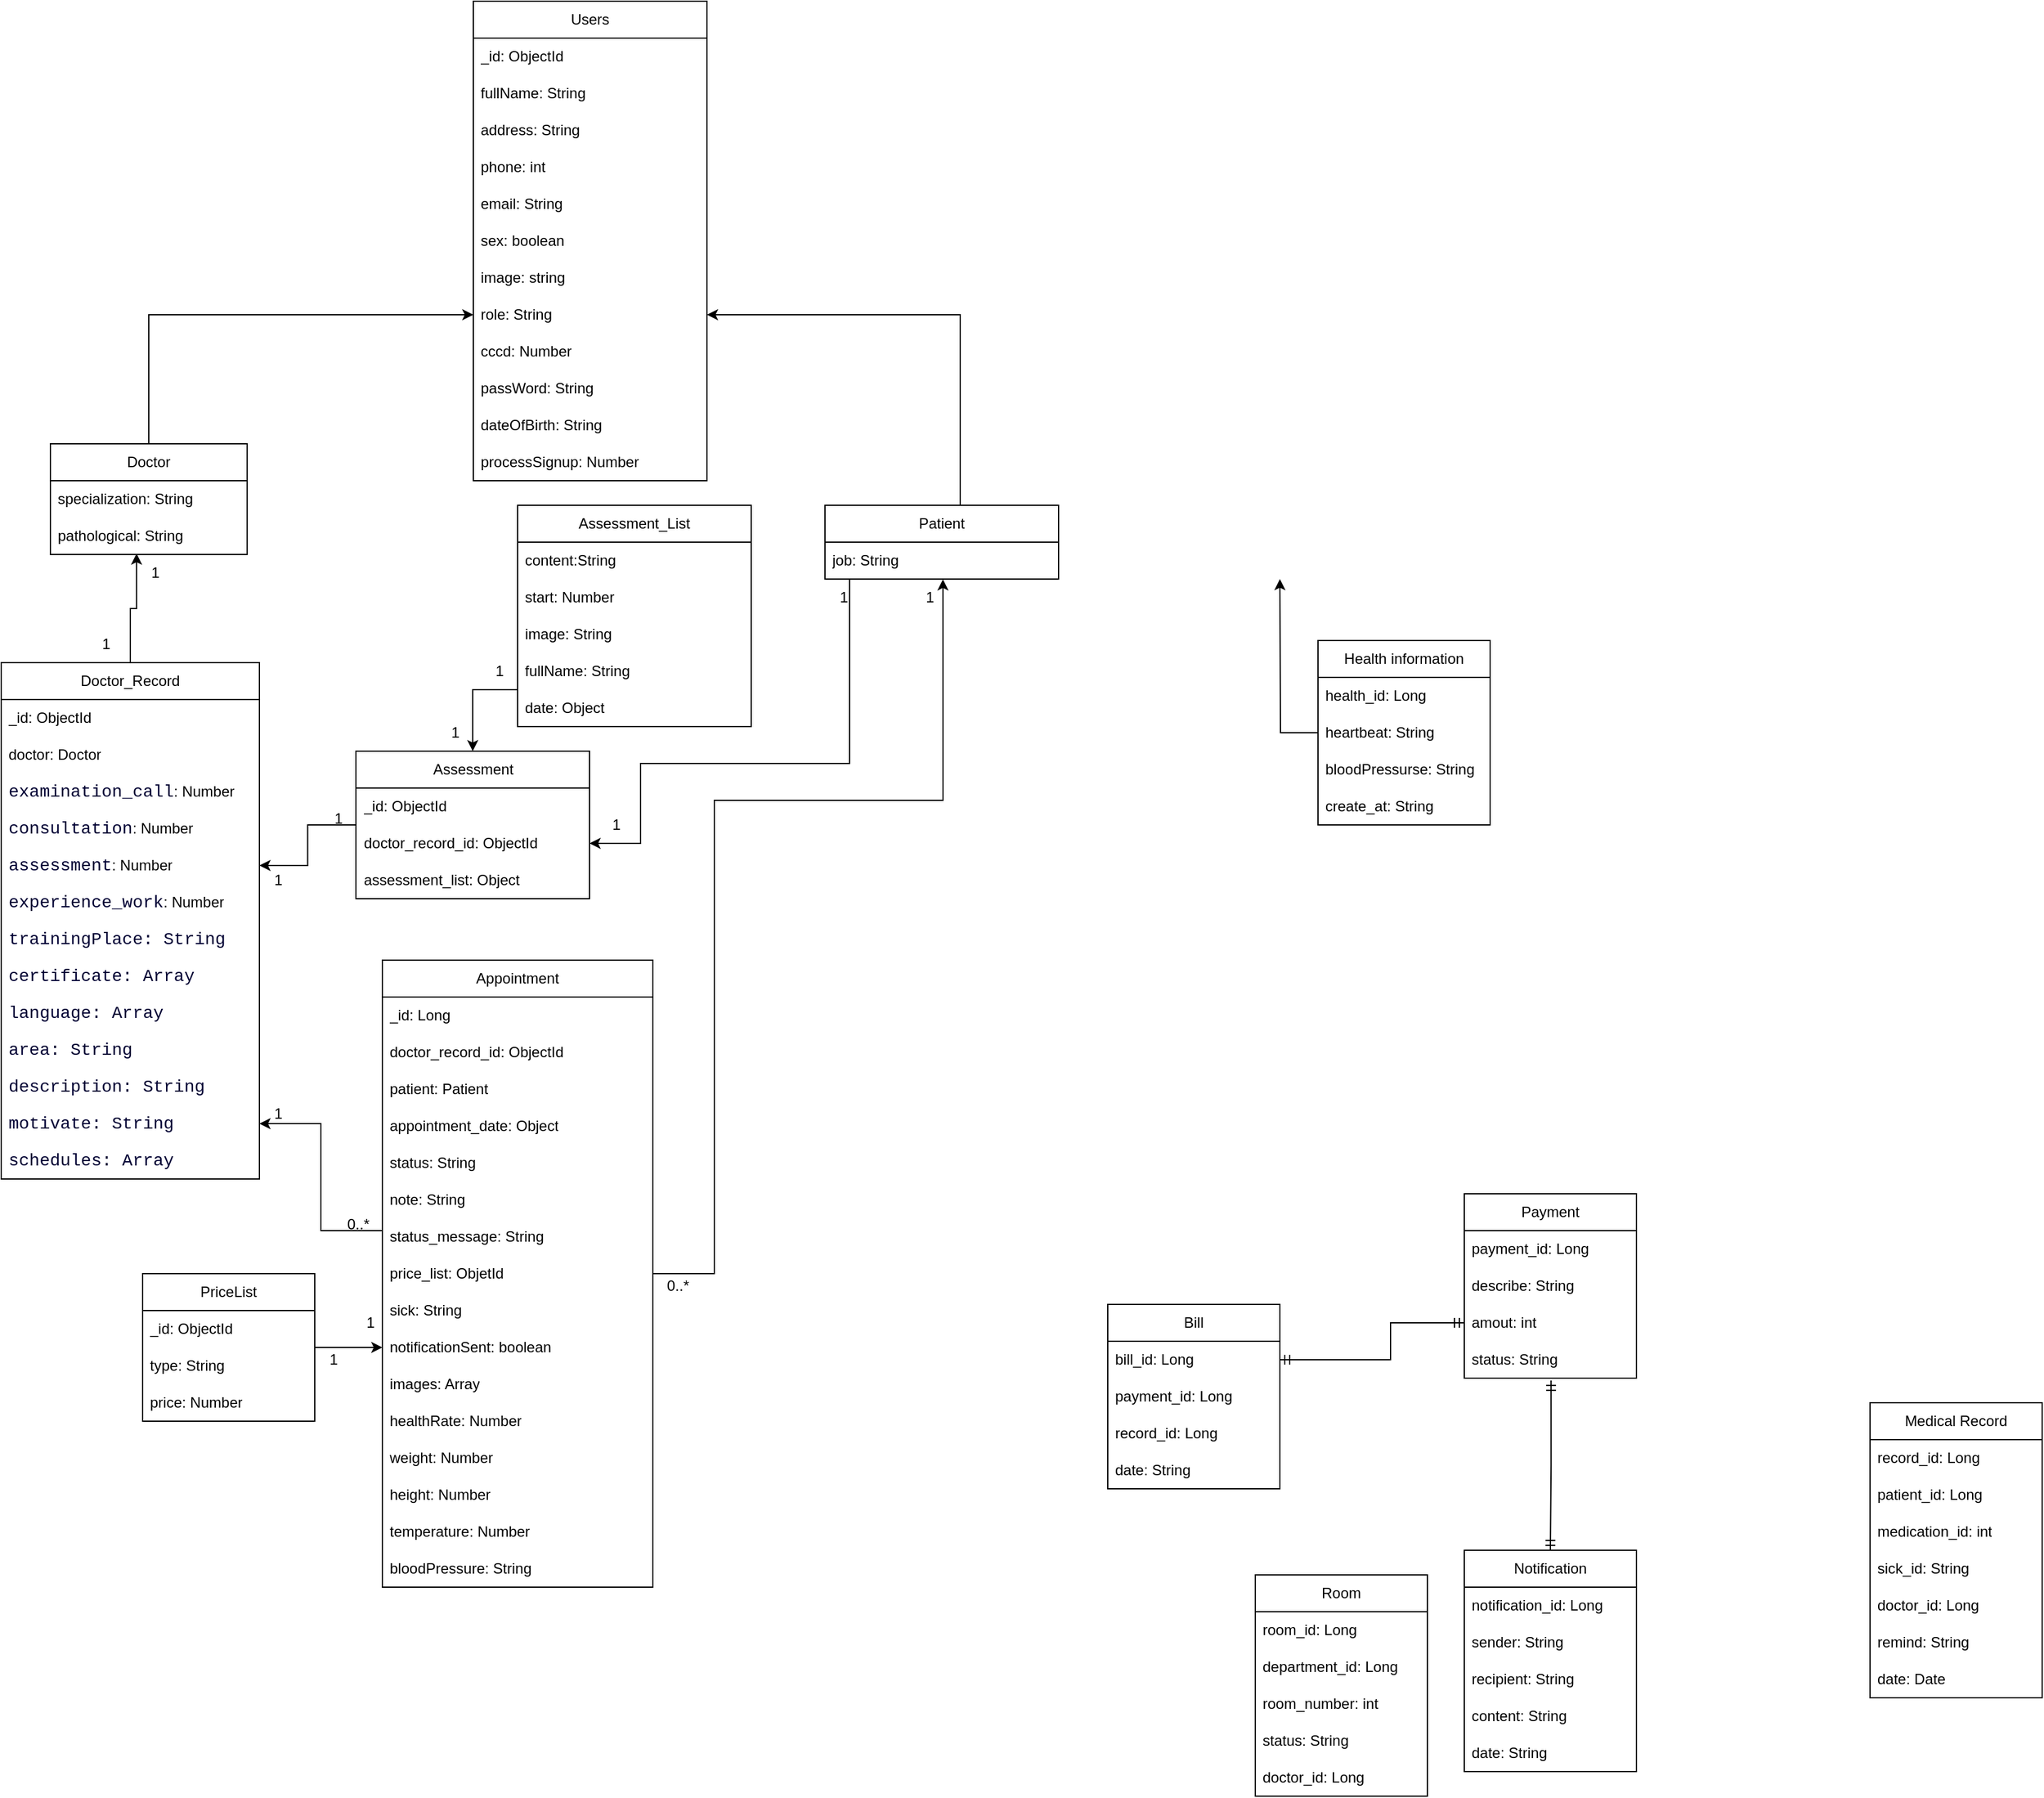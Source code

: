 <mxfile version="24.7.17">
  <diagram name="Hospital ER Diagram" id="0">
    <mxGraphModel dx="1434" dy="1873" grid="1" gridSize="10" guides="1" tooltips="1" connect="1" arrows="1" fold="1" page="1" pageScale="1" pageWidth="827" pageHeight="1169" math="0" shadow="0">
      <root>
        <mxCell id="0" />
        <mxCell id="1" parent="0" />
        <mxCell id="UZzyd5HIegSU0YCeQs_y-48" value="Room" style="swimlane;fontStyle=0;childLayout=stackLayout;horizontal=1;startSize=30;horizontalStack=0;resizeParent=1;resizeParentMax=0;resizeLast=0;collapsible=1;marginBottom=0;whiteSpace=wrap;html=1;" parent="1" vertex="1">
          <mxGeometry x="1050" y="390" width="140" height="180" as="geometry" />
        </mxCell>
        <mxCell id="UZzyd5HIegSU0YCeQs_y-49" value="&lt;span style=&quot;text-align: center;&quot;&gt;room_id&lt;/span&gt;&lt;span style=&quot;text-align: center;&quot;&gt;: Long&lt;/span&gt;" style="text;strokeColor=none;fillColor=none;align=left;verticalAlign=middle;spacingLeft=4;spacingRight=4;overflow=hidden;points=[[0,0.5],[1,0.5]];portConstraint=eastwest;rotatable=0;whiteSpace=wrap;html=1;" parent="UZzyd5HIegSU0YCeQs_y-48" vertex="1">
          <mxGeometry y="30" width="140" height="30" as="geometry" />
        </mxCell>
        <mxCell id="UZzyd5HIegSU0YCeQs_y-50" value="&lt;span style=&quot;text-align: center;&quot;&gt;department_id&lt;/span&gt;&lt;span style=&quot;text-align: center;&quot;&gt;: Long&lt;/span&gt;" style="text;strokeColor=none;fillColor=none;align=left;verticalAlign=middle;spacingLeft=4;spacingRight=4;overflow=hidden;points=[[0,0.5],[1,0.5]];portConstraint=eastwest;rotatable=0;whiteSpace=wrap;html=1;" parent="UZzyd5HIegSU0YCeQs_y-48" vertex="1">
          <mxGeometry y="60" width="140" height="30" as="geometry" />
        </mxCell>
        <mxCell id="UZzyd5HIegSU0YCeQs_y-51" value="&lt;span style=&quot;text-align: center;&quot;&gt;room_number&lt;/span&gt;&lt;span style=&quot;text-align: center;&quot;&gt;: int&lt;/span&gt;" style="text;strokeColor=none;fillColor=none;align=left;verticalAlign=middle;spacingLeft=4;spacingRight=4;overflow=hidden;points=[[0,0.5],[1,0.5]];portConstraint=eastwest;rotatable=0;whiteSpace=wrap;html=1;" parent="UZzyd5HIegSU0YCeQs_y-48" vertex="1">
          <mxGeometry y="90" width="140" height="30" as="geometry" />
        </mxCell>
        <mxCell id="UZzyd5HIegSU0YCeQs_y-52" value="&lt;span style=&quot;text-align: center;&quot;&gt;status: String&lt;/span&gt;" style="text;strokeColor=none;fillColor=none;align=left;verticalAlign=middle;spacingLeft=4;spacingRight=4;overflow=hidden;points=[[0,0.5],[1,0.5]];portConstraint=eastwest;rotatable=0;whiteSpace=wrap;html=1;" parent="UZzyd5HIegSU0YCeQs_y-48" vertex="1">
          <mxGeometry y="120" width="140" height="30" as="geometry" />
        </mxCell>
        <mxCell id="UZzyd5HIegSU0YCeQs_y-53" value="&lt;span style=&quot;text-align: center;&quot;&gt;doctor_id: Long&lt;/span&gt;" style="text;strokeColor=none;fillColor=none;align=left;verticalAlign=middle;spacingLeft=4;spacingRight=4;overflow=hidden;points=[[0,0.5],[1,0.5]];portConstraint=eastwest;rotatable=0;whiteSpace=wrap;html=1;" parent="UZzyd5HIegSU0YCeQs_y-48" vertex="1">
          <mxGeometry y="150" width="140" height="30" as="geometry" />
        </mxCell>
        <mxCell id="UZzyd5HIegSU0YCeQs_y-56" value="Medical Record" style="swimlane;fontStyle=0;childLayout=stackLayout;horizontal=1;startSize=30;horizontalStack=0;resizeParent=1;resizeParentMax=0;resizeLast=0;collapsible=1;marginBottom=0;whiteSpace=wrap;html=1;" parent="1" vertex="1">
          <mxGeometry x="1550" y="250" width="140" height="240" as="geometry" />
        </mxCell>
        <mxCell id="UZzyd5HIegSU0YCeQs_y-57" value="&lt;span style=&quot;text-align: center;&quot;&gt;record_id&lt;/span&gt;&lt;span style=&quot;text-align: center;&quot;&gt;: Long&lt;/span&gt;" style="text;strokeColor=none;fillColor=none;align=left;verticalAlign=middle;spacingLeft=4;spacingRight=4;overflow=hidden;points=[[0,0.5],[1,0.5]];portConstraint=eastwest;rotatable=0;whiteSpace=wrap;html=1;" parent="UZzyd5HIegSU0YCeQs_y-56" vertex="1">
          <mxGeometry y="30" width="140" height="30" as="geometry" />
        </mxCell>
        <mxCell id="UZzyd5HIegSU0YCeQs_y-58" value="&lt;span style=&quot;text-align: center;&quot;&gt;patient_id&lt;/span&gt;&lt;span style=&quot;text-align: center;&quot;&gt;: Long&lt;/span&gt;" style="text;strokeColor=none;fillColor=none;align=left;verticalAlign=middle;spacingLeft=4;spacingRight=4;overflow=hidden;points=[[0,0.5],[1,0.5]];portConstraint=eastwest;rotatable=0;whiteSpace=wrap;html=1;" parent="UZzyd5HIegSU0YCeQs_y-56" vertex="1">
          <mxGeometry y="60" width="140" height="30" as="geometry" />
        </mxCell>
        <mxCell id="UZzyd5HIegSU0YCeQs_y-59" value="&lt;span style=&quot;text-align: center;&quot;&gt;medication_id&lt;/span&gt;&lt;span style=&quot;text-align: center;&quot;&gt;: int&lt;/span&gt;" style="text;strokeColor=none;fillColor=none;align=left;verticalAlign=middle;spacingLeft=4;spacingRight=4;overflow=hidden;points=[[0,0.5],[1,0.5]];portConstraint=eastwest;rotatable=0;whiteSpace=wrap;html=1;" parent="UZzyd5HIegSU0YCeQs_y-56" vertex="1">
          <mxGeometry y="90" width="140" height="30" as="geometry" />
        </mxCell>
        <mxCell id="UZzyd5HIegSU0YCeQs_y-60" value="&lt;span style=&quot;text-align: center;&quot;&gt;sick_id: String&lt;/span&gt;" style="text;strokeColor=none;fillColor=none;align=left;verticalAlign=middle;spacingLeft=4;spacingRight=4;overflow=hidden;points=[[0,0.5],[1,0.5]];portConstraint=eastwest;rotatable=0;whiteSpace=wrap;html=1;" parent="UZzyd5HIegSU0YCeQs_y-56" vertex="1">
          <mxGeometry y="120" width="140" height="30" as="geometry" />
        </mxCell>
        <mxCell id="UZzyd5HIegSU0YCeQs_y-61" value="&lt;span style=&quot;text-align: center;&quot;&gt;doctor_id: Long&lt;/span&gt;" style="text;strokeColor=none;fillColor=none;align=left;verticalAlign=middle;spacingLeft=4;spacingRight=4;overflow=hidden;points=[[0,0.5],[1,0.5]];portConstraint=eastwest;rotatable=0;whiteSpace=wrap;html=1;" parent="UZzyd5HIegSU0YCeQs_y-56" vertex="1">
          <mxGeometry y="150" width="140" height="30" as="geometry" />
        </mxCell>
        <mxCell id="UZzyd5HIegSU0YCeQs_y-68" value="&lt;span style=&quot;text-align: center;&quot;&gt;remind: String&lt;/span&gt;" style="text;strokeColor=none;fillColor=none;align=left;verticalAlign=middle;spacingLeft=4;spacingRight=4;overflow=hidden;points=[[0,0.5],[1,0.5]];portConstraint=eastwest;rotatable=0;whiteSpace=wrap;html=1;" parent="UZzyd5HIegSU0YCeQs_y-56" vertex="1">
          <mxGeometry y="180" width="140" height="30" as="geometry" />
        </mxCell>
        <mxCell id="UZzyd5HIegSU0YCeQs_y-69" value="&lt;span style=&quot;text-align: center;&quot;&gt;date: Date&lt;/span&gt;" style="text;strokeColor=none;fillColor=none;align=left;verticalAlign=middle;spacingLeft=4;spacingRight=4;overflow=hidden;points=[[0,0.5],[1,0.5]];portConstraint=eastwest;rotatable=0;whiteSpace=wrap;html=1;" parent="UZzyd5HIegSU0YCeQs_y-56" vertex="1">
          <mxGeometry y="210" width="140" height="30" as="geometry" />
        </mxCell>
        <mxCell id="DxQ8z24LICRfDCV-2qwh-57" style="edgeStyle=orthogonalEdgeStyle;rounded=0;orthogonalLoop=1;jettySize=auto;html=1;entryX=0;entryY=0.5;entryDx=0;entryDy=0;" edge="1" parent="1" source="UZzyd5HIegSU0YCeQs_y-73" target="DxQ8z24LICRfDCV-2qwh-49">
          <mxGeometry relative="1" as="geometry" />
        </mxCell>
        <mxCell id="UZzyd5HIegSU0YCeQs_y-73" value="PriceList" style="swimlane;fontStyle=0;childLayout=stackLayout;horizontal=1;startSize=30;horizontalStack=0;resizeParent=1;resizeParentMax=0;resizeLast=0;collapsible=1;marginBottom=0;whiteSpace=wrap;html=1;" parent="1" vertex="1">
          <mxGeometry x="145" y="145" width="140" height="120" as="geometry" />
        </mxCell>
        <mxCell id="UZzyd5HIegSU0YCeQs_y-74" value="&lt;span style=&quot;text-align: center;&quot;&gt;_id&lt;/span&gt;&lt;span style=&quot;text-align: center;&quot;&gt;: ObjectId&lt;/span&gt;" style="text;strokeColor=none;fillColor=none;align=left;verticalAlign=middle;spacingLeft=4;spacingRight=4;overflow=hidden;points=[[0,0.5],[1,0.5]];portConstraint=eastwest;rotatable=0;whiteSpace=wrap;html=1;" parent="UZzyd5HIegSU0YCeQs_y-73" vertex="1">
          <mxGeometry y="30" width="140" height="30" as="geometry" />
        </mxCell>
        <mxCell id="UZzyd5HIegSU0YCeQs_y-75" value="&lt;span style=&quot;text-align: center;&quot;&gt;type&lt;/span&gt;&lt;span style=&quot;text-align: center;&quot;&gt;: String&lt;/span&gt;" style="text;strokeColor=none;fillColor=none;align=left;verticalAlign=middle;spacingLeft=4;spacingRight=4;overflow=hidden;points=[[0,0.5],[1,0.5]];portConstraint=eastwest;rotatable=0;whiteSpace=wrap;html=1;" parent="UZzyd5HIegSU0YCeQs_y-73" vertex="1">
          <mxGeometry y="60" width="140" height="30" as="geometry" />
        </mxCell>
        <mxCell id="UZzyd5HIegSU0YCeQs_y-76" value="&lt;span style=&quot;text-align: center;&quot;&gt;price&lt;/span&gt;&lt;span style=&quot;text-align: center;&quot;&gt;: Number&lt;/span&gt;" style="text;strokeColor=none;fillColor=none;align=left;verticalAlign=middle;spacingLeft=4;spacingRight=4;overflow=hidden;points=[[0,0.5],[1,0.5]];portConstraint=eastwest;rotatable=0;whiteSpace=wrap;html=1;" parent="UZzyd5HIegSU0YCeQs_y-73" vertex="1">
          <mxGeometry y="90" width="140" height="30" as="geometry" />
        </mxCell>
        <mxCell id="XuVh04JDV7u7HP7zkTSy-69" style="edgeStyle=orthogonalEdgeStyle;rounded=0;orthogonalLoop=1;jettySize=auto;html=1;entryX=1;entryY=0.5;entryDx=0;entryDy=0;" parent="1" source="UZzyd5HIegSU0YCeQs_y-80" target="XuVh04JDV7u7HP7zkTSy-33" edge="1">
          <mxGeometry relative="1" as="geometry">
            <Array as="points">
              <mxPoint x="810" y="-635" />
            </Array>
          </mxGeometry>
        </mxCell>
        <mxCell id="DxQ8z24LICRfDCV-2qwh-96" style="edgeStyle=orthogonalEdgeStyle;rounded=0;orthogonalLoop=1;jettySize=auto;html=1;entryX=1;entryY=0.5;entryDx=0;entryDy=0;" edge="1" parent="1" source="UZzyd5HIegSU0YCeQs_y-80" target="DxQ8z24LICRfDCV-2qwh-80">
          <mxGeometry relative="1" as="geometry">
            <Array as="points">
              <mxPoint x="720" y="-270" />
              <mxPoint x="550" y="-270" />
              <mxPoint x="550" y="-205" />
            </Array>
          </mxGeometry>
        </mxCell>
        <mxCell id="UZzyd5HIegSU0YCeQs_y-80" value="Patient" style="swimlane;fontStyle=0;childLayout=stackLayout;horizontal=1;startSize=30;horizontalStack=0;resizeParent=1;resizeParentMax=0;resizeLast=0;collapsible=1;marginBottom=0;whiteSpace=wrap;html=1;" parent="1" vertex="1">
          <mxGeometry x="700" y="-480" width="190" height="60" as="geometry" />
        </mxCell>
        <mxCell id="UZzyd5HIegSU0YCeQs_y-98" value="&lt;span style=&quot;text-align: center;&quot;&gt;job: String&lt;/span&gt;" style="text;strokeColor=none;fillColor=none;align=left;verticalAlign=middle;spacingLeft=4;spacingRight=4;overflow=hidden;points=[[0,0.5],[1,0.5]];portConstraint=eastwest;rotatable=0;whiteSpace=wrap;html=1;" parent="UZzyd5HIegSU0YCeQs_y-80" vertex="1">
          <mxGeometry y="30" width="190" height="30" as="geometry" />
        </mxCell>
        <mxCell id="DxQ8z24LICRfDCV-2qwh-91" style="edgeStyle=orthogonalEdgeStyle;rounded=0;orthogonalLoop=1;jettySize=auto;html=1;entryX=1;entryY=0.5;entryDx=0;entryDy=0;" edge="1" parent="1" source="UZzyd5HIegSU0YCeQs_y-102" target="DxQ8z24LICRfDCV-2qwh-21">
          <mxGeometry relative="1" as="geometry">
            <Array as="points">
              <mxPoint x="290" y="110" />
              <mxPoint x="290" y="23" />
            </Array>
          </mxGeometry>
        </mxCell>
        <mxCell id="UZzyd5HIegSU0YCeQs_y-102" value="Appointment" style="swimlane;fontStyle=0;childLayout=stackLayout;horizontal=1;startSize=30;horizontalStack=0;resizeParent=1;resizeParentMax=0;resizeLast=0;collapsible=1;marginBottom=0;whiteSpace=wrap;html=1;" parent="1" vertex="1">
          <mxGeometry x="340" y="-110" width="220" height="510" as="geometry" />
        </mxCell>
        <mxCell id="UZzyd5HIegSU0YCeQs_y-103" value="&lt;span style=&quot;text-align: center;&quot;&gt;_id&lt;/span&gt;&lt;span style=&quot;text-align: center;&quot;&gt;: Long&lt;/span&gt;" style="text;strokeColor=none;fillColor=none;align=left;verticalAlign=middle;spacingLeft=4;spacingRight=4;overflow=hidden;points=[[0,0.5],[1,0.5]];portConstraint=eastwest;rotatable=0;whiteSpace=wrap;html=1;" parent="UZzyd5HIegSU0YCeQs_y-102" vertex="1">
          <mxGeometry y="30" width="220" height="30" as="geometry" />
        </mxCell>
        <mxCell id="UZzyd5HIegSU0YCeQs_y-104" value="&lt;span style=&quot;text-align: center;&quot;&gt;doctor_record_id&lt;/span&gt;&lt;span style=&quot;text-align: center;&quot;&gt;: ObjectId&lt;/span&gt;" style="text;strokeColor=none;fillColor=none;align=left;verticalAlign=middle;spacingLeft=4;spacingRight=4;overflow=hidden;points=[[0,0.5],[1,0.5]];portConstraint=eastwest;rotatable=0;whiteSpace=wrap;html=1;" parent="UZzyd5HIegSU0YCeQs_y-102" vertex="1">
          <mxGeometry y="60" width="220" height="30" as="geometry" />
        </mxCell>
        <mxCell id="UZzyd5HIegSU0YCeQs_y-105" value="&lt;div style=&quot;text-align: center;&quot;&gt;&lt;span style=&quot;background-color: initial;&quot;&gt;patient: Patient&lt;/span&gt;&lt;/div&gt;" style="text;strokeColor=none;fillColor=none;align=left;verticalAlign=middle;spacingLeft=4;spacingRight=4;overflow=hidden;points=[[0,0.5],[1,0.5]];portConstraint=eastwest;rotatable=0;whiteSpace=wrap;html=1;" parent="UZzyd5HIegSU0YCeQs_y-102" vertex="1">
          <mxGeometry y="90" width="220" height="30" as="geometry" />
        </mxCell>
        <mxCell id="UZzyd5HIegSU0YCeQs_y-107" value="&lt;span style=&quot;text-align: center;&quot;&gt;appointment_date&lt;/span&gt;&lt;span style=&quot;text-align: center;&quot;&gt;: Object&lt;/span&gt;" style="text;strokeColor=none;fillColor=none;align=left;verticalAlign=middle;spacingLeft=4;spacingRight=4;overflow=hidden;points=[[0,0.5],[1,0.5]];portConstraint=eastwest;rotatable=0;whiteSpace=wrap;html=1;" parent="UZzyd5HIegSU0YCeQs_y-102" vertex="1">
          <mxGeometry y="120" width="220" height="30" as="geometry" />
        </mxCell>
        <mxCell id="UZzyd5HIegSU0YCeQs_y-108" value="&lt;div style=&quot;text-align: center;&quot;&gt;&lt;span style=&quot;background-color: initial;&quot;&gt;status: String&lt;/span&gt;&lt;/div&gt;" style="text;strokeColor=none;fillColor=none;align=left;verticalAlign=middle;spacingLeft=4;spacingRight=4;overflow=hidden;points=[[0,0.5],[1,0.5]];portConstraint=eastwest;rotatable=0;whiteSpace=wrap;html=1;" parent="UZzyd5HIegSU0YCeQs_y-102" vertex="1">
          <mxGeometry y="150" width="220" height="30" as="geometry" />
        </mxCell>
        <mxCell id="UZzyd5HIegSU0YCeQs_y-109" value="&lt;span style=&quot;text-align: center;&quot;&gt;note: String&lt;/span&gt;" style="text;strokeColor=none;fillColor=none;align=left;verticalAlign=middle;spacingLeft=4;spacingRight=4;overflow=hidden;points=[[0,0.5],[1,0.5]];portConstraint=eastwest;rotatable=0;whiteSpace=wrap;html=1;" parent="UZzyd5HIegSU0YCeQs_y-102" vertex="1">
          <mxGeometry y="180" width="220" height="30" as="geometry" />
        </mxCell>
        <mxCell id="DxQ8z24LICRfDCV-2qwh-46" value="&lt;div style=&quot;text-align: center;&quot;&gt;&lt;span style=&quot;background-color: initial;&quot;&gt;status_message: String&lt;/span&gt;&lt;/div&gt;" style="text;strokeColor=none;fillColor=none;align=left;verticalAlign=middle;spacingLeft=4;spacingRight=4;overflow=hidden;points=[[0,0.5],[1,0.5]];portConstraint=eastwest;rotatable=0;whiteSpace=wrap;html=1;" vertex="1" parent="UZzyd5HIegSU0YCeQs_y-102">
          <mxGeometry y="210" width="220" height="30" as="geometry" />
        </mxCell>
        <mxCell id="DxQ8z24LICRfDCV-2qwh-47" value="&lt;div style=&quot;text-align: center;&quot;&gt;&lt;span style=&quot;background-color: initial;&quot;&gt;price_list: ObjetId&lt;/span&gt;&lt;/div&gt;" style="text;strokeColor=none;fillColor=none;align=left;verticalAlign=middle;spacingLeft=4;spacingRight=4;overflow=hidden;points=[[0,0.5],[1,0.5]];portConstraint=eastwest;rotatable=0;whiteSpace=wrap;html=1;" vertex="1" parent="UZzyd5HIegSU0YCeQs_y-102">
          <mxGeometry y="240" width="220" height="30" as="geometry" />
        </mxCell>
        <mxCell id="DxQ8z24LICRfDCV-2qwh-48" value="&lt;div style=&quot;text-align: center;&quot;&gt;&lt;span style=&quot;background-color: initial;&quot;&gt;sick: String&lt;/span&gt;&lt;/div&gt;" style="text;strokeColor=none;fillColor=none;align=left;verticalAlign=middle;spacingLeft=4;spacingRight=4;overflow=hidden;points=[[0,0.5],[1,0.5]];portConstraint=eastwest;rotatable=0;whiteSpace=wrap;html=1;" vertex="1" parent="UZzyd5HIegSU0YCeQs_y-102">
          <mxGeometry y="270" width="220" height="30" as="geometry" />
        </mxCell>
        <mxCell id="DxQ8z24LICRfDCV-2qwh-49" value="&lt;div style=&quot;text-align: center;&quot;&gt;&lt;span style=&quot;background-color: initial;&quot;&gt;notificationSent: boolean&lt;/span&gt;&lt;/div&gt;" style="text;strokeColor=none;fillColor=none;align=left;verticalAlign=middle;spacingLeft=4;spacingRight=4;overflow=hidden;points=[[0,0.5],[1,0.5]];portConstraint=eastwest;rotatable=0;whiteSpace=wrap;html=1;" vertex="1" parent="UZzyd5HIegSU0YCeQs_y-102">
          <mxGeometry y="300" width="220" height="30" as="geometry" />
        </mxCell>
        <mxCell id="DxQ8z24LICRfDCV-2qwh-50" value="&lt;div style=&quot;text-align: center;&quot;&gt;&lt;span style=&quot;background-color: initial;&quot;&gt;images: Array&lt;/span&gt;&lt;/div&gt;" style="text;strokeColor=none;fillColor=none;align=left;verticalAlign=middle;spacingLeft=4;spacingRight=4;overflow=hidden;points=[[0,0.5],[1,0.5]];portConstraint=eastwest;rotatable=0;whiteSpace=wrap;html=1;" vertex="1" parent="UZzyd5HIegSU0YCeQs_y-102">
          <mxGeometry y="330" width="220" height="30" as="geometry" />
        </mxCell>
        <mxCell id="DxQ8z24LICRfDCV-2qwh-51" value="&lt;div style=&quot;text-align: center;&quot;&gt;&lt;span style=&quot;background-color: initial;&quot;&gt;healthRate: Number&lt;/span&gt;&lt;/div&gt;" style="text;strokeColor=none;fillColor=none;align=left;verticalAlign=middle;spacingLeft=4;spacingRight=4;overflow=hidden;points=[[0,0.5],[1,0.5]];portConstraint=eastwest;rotatable=0;whiteSpace=wrap;html=1;" vertex="1" parent="UZzyd5HIegSU0YCeQs_y-102">
          <mxGeometry y="360" width="220" height="30" as="geometry" />
        </mxCell>
        <mxCell id="DxQ8z24LICRfDCV-2qwh-52" value="&lt;div style=&quot;text-align: center;&quot;&gt;&lt;span style=&quot;background-color: initial;&quot;&gt;weight: Number&lt;/span&gt;&lt;/div&gt;" style="text;strokeColor=none;fillColor=none;align=left;verticalAlign=middle;spacingLeft=4;spacingRight=4;overflow=hidden;points=[[0,0.5],[1,0.5]];portConstraint=eastwest;rotatable=0;whiteSpace=wrap;html=1;" vertex="1" parent="UZzyd5HIegSU0YCeQs_y-102">
          <mxGeometry y="390" width="220" height="30" as="geometry" />
        </mxCell>
        <mxCell id="DxQ8z24LICRfDCV-2qwh-53" value="&lt;div style=&quot;text-align: center;&quot;&gt;&lt;span style=&quot;background-color: initial;&quot;&gt;height: Number&lt;/span&gt;&lt;/div&gt;" style="text;strokeColor=none;fillColor=none;align=left;verticalAlign=middle;spacingLeft=4;spacingRight=4;overflow=hidden;points=[[0,0.5],[1,0.5]];portConstraint=eastwest;rotatable=0;whiteSpace=wrap;html=1;" vertex="1" parent="UZzyd5HIegSU0YCeQs_y-102">
          <mxGeometry y="420" width="220" height="30" as="geometry" />
        </mxCell>
        <mxCell id="DxQ8z24LICRfDCV-2qwh-54" value="&lt;div style=&quot;text-align: center;&quot;&gt;&lt;span style=&quot;background-color: initial;&quot;&gt;temperature: Number&lt;/span&gt;&lt;/div&gt;" style="text;strokeColor=none;fillColor=none;align=left;verticalAlign=middle;spacingLeft=4;spacingRight=4;overflow=hidden;points=[[0,0.5],[1,0.5]];portConstraint=eastwest;rotatable=0;whiteSpace=wrap;html=1;" vertex="1" parent="UZzyd5HIegSU0YCeQs_y-102">
          <mxGeometry y="450" width="220" height="30" as="geometry" />
        </mxCell>
        <mxCell id="DxQ8z24LICRfDCV-2qwh-55" value="&lt;div style=&quot;text-align: center;&quot;&gt;&lt;span style=&quot;background-color: initial;&quot;&gt;bloodPressure: String&lt;/span&gt;&lt;/div&gt;" style="text;strokeColor=none;fillColor=none;align=left;verticalAlign=middle;spacingLeft=4;spacingRight=4;overflow=hidden;points=[[0,0.5],[1,0.5]];portConstraint=eastwest;rotatable=0;whiteSpace=wrap;html=1;" vertex="1" parent="UZzyd5HIegSU0YCeQs_y-102">
          <mxGeometry y="480" width="220" height="30" as="geometry" />
        </mxCell>
        <mxCell id="XuVh04JDV7u7HP7zkTSy-84" style="edgeStyle=orthogonalEdgeStyle;rounded=0;orthogonalLoop=1;jettySize=auto;html=1;" parent="1" source="XuVh04JDV7u7HP7zkTSy-18" edge="1">
          <mxGeometry relative="1" as="geometry">
            <mxPoint x="1070" y="-420" as="targetPoint" />
          </mxGeometry>
        </mxCell>
        <mxCell id="XuVh04JDV7u7HP7zkTSy-18" value="Health information" style="swimlane;fontStyle=0;childLayout=stackLayout;horizontal=1;startSize=30;horizontalStack=0;resizeParent=1;resizeParentMax=0;resizeLast=0;collapsible=1;marginBottom=0;whiteSpace=wrap;html=1;" parent="1" vertex="1">
          <mxGeometry x="1101" y="-370" width="140" height="150" as="geometry" />
        </mxCell>
        <mxCell id="XuVh04JDV7u7HP7zkTSy-19" value="health_id: Long" style="text;strokeColor=none;fillColor=none;align=left;verticalAlign=middle;spacingLeft=4;spacingRight=4;overflow=hidden;points=[[0,0.5],[1,0.5]];portConstraint=eastwest;rotatable=0;whiteSpace=wrap;html=1;" parent="XuVh04JDV7u7HP7zkTSy-18" vertex="1">
          <mxGeometry y="30" width="140" height="30" as="geometry" />
        </mxCell>
        <mxCell id="XuVh04JDV7u7HP7zkTSy-20" value="heartbeat: String" style="text;strokeColor=none;fillColor=none;align=left;verticalAlign=middle;spacingLeft=4;spacingRight=4;overflow=hidden;points=[[0,0.5],[1,0.5]];portConstraint=eastwest;rotatable=0;whiteSpace=wrap;html=1;" parent="XuVh04JDV7u7HP7zkTSy-18" vertex="1">
          <mxGeometry y="60" width="140" height="30" as="geometry" />
        </mxCell>
        <mxCell id="XuVh04JDV7u7HP7zkTSy-21" value="bloodPressurse: String" style="text;strokeColor=none;fillColor=none;align=left;verticalAlign=middle;spacingLeft=4;spacingRight=4;overflow=hidden;points=[[0,0.5],[1,0.5]];portConstraint=eastwest;rotatable=0;whiteSpace=wrap;html=1;" parent="XuVh04JDV7u7HP7zkTSy-18" vertex="1">
          <mxGeometry y="90" width="140" height="30" as="geometry" />
        </mxCell>
        <mxCell id="XuVh04JDV7u7HP7zkTSy-70" value="create_at: String" style="text;strokeColor=none;fillColor=none;align=left;verticalAlign=middle;spacingLeft=4;spacingRight=4;overflow=hidden;points=[[0,0.5],[1,0.5]];portConstraint=eastwest;rotatable=0;whiteSpace=wrap;html=1;" parent="XuVh04JDV7u7HP7zkTSy-18" vertex="1">
          <mxGeometry y="120" width="140" height="30" as="geometry" />
        </mxCell>
        <mxCell id="XuVh04JDV7u7HP7zkTSy-22" value="Users" style="swimlane;fontStyle=0;childLayout=stackLayout;horizontal=1;startSize=30;horizontalStack=0;resizeParent=1;resizeParentMax=0;resizeLast=0;collapsible=1;marginBottom=0;whiteSpace=wrap;html=1;" parent="1" vertex="1">
          <mxGeometry x="414" y="-890" width="190" height="390" as="geometry" />
        </mxCell>
        <mxCell id="XuVh04JDV7u7HP7zkTSy-23" value="&lt;span style=&quot;text-align: center;&quot;&gt;_id&lt;/span&gt;&lt;span style=&quot;text-align: center;&quot;&gt;: ObjectId&lt;/span&gt;" style="text;strokeColor=none;fillColor=none;align=left;verticalAlign=middle;spacingLeft=4;spacingRight=4;overflow=hidden;points=[[0,0.5],[1,0.5]];portConstraint=eastwest;rotatable=0;whiteSpace=wrap;html=1;" parent="XuVh04JDV7u7HP7zkTSy-22" vertex="1">
          <mxGeometry y="30" width="190" height="30" as="geometry" />
        </mxCell>
        <mxCell id="XuVh04JDV7u7HP7zkTSy-24" value="&lt;span style=&quot;text-align: center;&quot;&gt;fullName&lt;/span&gt;&lt;span style=&quot;text-align: center;&quot;&gt;: String&lt;/span&gt;" style="text;strokeColor=none;fillColor=none;align=left;verticalAlign=middle;spacingLeft=4;spacingRight=4;overflow=hidden;points=[[0,0.5],[1,0.5]];portConstraint=eastwest;rotatable=0;whiteSpace=wrap;html=1;" parent="XuVh04JDV7u7HP7zkTSy-22" vertex="1">
          <mxGeometry y="60" width="190" height="30" as="geometry" />
        </mxCell>
        <mxCell id="XuVh04JDV7u7HP7zkTSy-25" value="&lt;span style=&quot;text-align: center;&quot;&gt;address: String&lt;/span&gt;" style="text;strokeColor=none;fillColor=none;align=left;verticalAlign=middle;spacingLeft=4;spacingRight=4;overflow=hidden;points=[[0,0.5],[1,0.5]];portConstraint=eastwest;rotatable=0;whiteSpace=wrap;html=1;" parent="XuVh04JDV7u7HP7zkTSy-22" vertex="1">
          <mxGeometry y="90" width="190" height="30" as="geometry" />
        </mxCell>
        <mxCell id="XuVh04JDV7u7HP7zkTSy-26" value="&lt;span style=&quot;text-align: center;&quot;&gt;phone: int&lt;/span&gt;" style="text;strokeColor=none;fillColor=none;align=left;verticalAlign=middle;spacingLeft=4;spacingRight=4;overflow=hidden;points=[[0,0.5],[1,0.5]];portConstraint=eastwest;rotatable=0;whiteSpace=wrap;html=1;" parent="XuVh04JDV7u7HP7zkTSy-22" vertex="1">
          <mxGeometry y="120" width="190" height="30" as="geometry" />
        </mxCell>
        <mxCell id="XuVh04JDV7u7HP7zkTSy-27" value="&lt;span style=&quot;text-align: center;&quot;&gt;email: String&lt;/span&gt;" style="text;strokeColor=none;fillColor=none;align=left;verticalAlign=middle;spacingLeft=4;spacingRight=4;overflow=hidden;points=[[0,0.5],[1,0.5]];portConstraint=eastwest;rotatable=0;whiteSpace=wrap;html=1;" parent="XuVh04JDV7u7HP7zkTSy-22" vertex="1">
          <mxGeometry y="150" width="190" height="30" as="geometry" />
        </mxCell>
        <mxCell id="XuVh04JDV7u7HP7zkTSy-28" value="&lt;span style=&quot;text-align: center;&quot;&gt;sex: boolean&lt;/span&gt;" style="text;strokeColor=none;fillColor=none;align=left;verticalAlign=middle;spacingLeft=4;spacingRight=4;overflow=hidden;points=[[0,0.5],[1,0.5]];portConstraint=eastwest;rotatable=0;whiteSpace=wrap;html=1;" parent="XuVh04JDV7u7HP7zkTSy-22" vertex="1">
          <mxGeometry y="180" width="190" height="30" as="geometry" />
        </mxCell>
        <mxCell id="XuVh04JDV7u7HP7zkTSy-32" value="&lt;span style=&quot;text-align: center;&quot;&gt;image: string&lt;/span&gt;" style="text;strokeColor=none;fillColor=none;align=left;verticalAlign=middle;spacingLeft=4;spacingRight=4;overflow=hidden;points=[[0,0.5],[1,0.5]];portConstraint=eastwest;rotatable=0;whiteSpace=wrap;html=1;" parent="XuVh04JDV7u7HP7zkTSy-22" vertex="1">
          <mxGeometry y="210" width="190" height="30" as="geometry" />
        </mxCell>
        <mxCell id="XuVh04JDV7u7HP7zkTSy-33" value="&lt;span style=&quot;text-align: center;&quot;&gt;role: String&lt;/span&gt;" style="text;strokeColor=none;fillColor=none;align=left;verticalAlign=middle;spacingLeft=4;spacingRight=4;overflow=hidden;points=[[0,0.5],[1,0.5]];portConstraint=eastwest;rotatable=0;whiteSpace=wrap;html=1;" parent="XuVh04JDV7u7HP7zkTSy-22" vertex="1">
          <mxGeometry y="240" width="190" height="30" as="geometry" />
        </mxCell>
        <mxCell id="ejqagCk_B0uTGuNVZC27-2" value="&lt;span style=&quot;text-align: center;&quot;&gt;cccd: Number&lt;/span&gt;" style="text;strokeColor=none;fillColor=none;align=left;verticalAlign=middle;spacingLeft=4;spacingRight=4;overflow=hidden;points=[[0,0.5],[1,0.5]];portConstraint=eastwest;rotatable=0;whiteSpace=wrap;html=1;" parent="XuVh04JDV7u7HP7zkTSy-22" vertex="1">
          <mxGeometry y="270" width="190" height="30" as="geometry" />
        </mxCell>
        <mxCell id="ejqagCk_B0uTGuNVZC27-3" value="&lt;span style=&quot;text-align: center;&quot;&gt;passWord: String&lt;/span&gt;" style="text;strokeColor=none;fillColor=none;align=left;verticalAlign=middle;spacingLeft=4;spacingRight=4;overflow=hidden;points=[[0,0.5],[1,0.5]];portConstraint=eastwest;rotatable=0;whiteSpace=wrap;html=1;" parent="XuVh04JDV7u7HP7zkTSy-22" vertex="1">
          <mxGeometry y="300" width="190" height="30" as="geometry" />
        </mxCell>
        <mxCell id="DxQ8z24LICRfDCV-2qwh-3" value="&lt;span style=&quot;text-align: center;&quot;&gt;dateOfBirth: String&lt;/span&gt;" style="text;strokeColor=none;fillColor=none;align=left;verticalAlign=middle;spacingLeft=4;spacingRight=4;overflow=hidden;points=[[0,0.5],[1,0.5]];portConstraint=eastwest;rotatable=0;whiteSpace=wrap;html=1;" vertex="1" parent="XuVh04JDV7u7HP7zkTSy-22">
          <mxGeometry y="330" width="190" height="30" as="geometry" />
        </mxCell>
        <mxCell id="DxQ8z24LICRfDCV-2qwh-4" value="&lt;span style=&quot;text-align: center;&quot;&gt;processSignup: Number&lt;/span&gt;" style="text;strokeColor=none;fillColor=none;align=left;verticalAlign=middle;spacingLeft=4;spacingRight=4;overflow=hidden;points=[[0,0.5],[1,0.5]];portConstraint=eastwest;rotatable=0;whiteSpace=wrap;html=1;" vertex="1" parent="XuVh04JDV7u7HP7zkTSy-22">
          <mxGeometry y="360" width="190" height="30" as="geometry" />
        </mxCell>
        <mxCell id="XuVh04JDV7u7HP7zkTSy-68" style="edgeStyle=orthogonalEdgeStyle;rounded=0;orthogonalLoop=1;jettySize=auto;html=1;entryX=0;entryY=0.5;entryDx=0;entryDy=0;" parent="1" source="XuVh04JDV7u7HP7zkTSy-57" target="XuVh04JDV7u7HP7zkTSy-33" edge="1">
          <mxGeometry relative="1" as="geometry" />
        </mxCell>
        <mxCell id="XuVh04JDV7u7HP7zkTSy-57" value="Doctor" style="swimlane;fontStyle=0;childLayout=stackLayout;horizontal=1;startSize=30;horizontalStack=0;resizeParent=1;resizeParentMax=0;resizeLast=0;collapsible=1;marginBottom=0;whiteSpace=wrap;html=1;" parent="1" vertex="1">
          <mxGeometry x="70" y="-530" width="160" height="90" as="geometry" />
        </mxCell>
        <mxCell id="XuVh04JDV7u7HP7zkTSy-60" value="&lt;span style=&quot;text-align: center;&quot;&gt;specialization&lt;/span&gt;&lt;span style=&quot;text-align: center;&quot;&gt;: String&lt;/span&gt;" style="text;strokeColor=none;fillColor=none;align=left;verticalAlign=middle;spacingLeft=4;spacingRight=4;overflow=hidden;points=[[0,0.5],[1,0.5]];portConstraint=eastwest;rotatable=0;whiteSpace=wrap;html=1;" parent="XuVh04JDV7u7HP7zkTSy-57" vertex="1">
          <mxGeometry y="30" width="160" height="30" as="geometry" />
        </mxCell>
        <mxCell id="XuVh04JDV7u7HP7zkTSy-61" value="&lt;div style=&quot;text-align: center;&quot;&gt;pathological: String&lt;/div&gt;" style="text;strokeColor=none;fillColor=none;align=left;verticalAlign=middle;spacingLeft=4;spacingRight=4;overflow=hidden;points=[[0,0.5],[1,0.5]];portConstraint=eastwest;rotatable=0;whiteSpace=wrap;html=1;" parent="XuVh04JDV7u7HP7zkTSy-57" vertex="1">
          <mxGeometry y="60" width="160" height="30" as="geometry" />
        </mxCell>
        <mxCell id="XuVh04JDV7u7HP7zkTSy-87" value="Payment" style="swimlane;fontStyle=0;childLayout=stackLayout;horizontal=1;startSize=30;horizontalStack=0;resizeParent=1;resizeParentMax=0;resizeLast=0;collapsible=1;marginBottom=0;whiteSpace=wrap;html=1;" parent="1" vertex="1">
          <mxGeometry x="1220" y="80" width="140" height="150" as="geometry" />
        </mxCell>
        <mxCell id="XuVh04JDV7u7HP7zkTSy-88" value="&lt;span style=&quot;text-align: center;&quot;&gt;payment_id&lt;/span&gt;&lt;span style=&quot;text-align: center;&quot;&gt;: Long&lt;/span&gt;" style="text;strokeColor=none;fillColor=none;align=left;verticalAlign=middle;spacingLeft=4;spacingRight=4;overflow=hidden;points=[[0,0.5],[1,0.5]];portConstraint=eastwest;rotatable=0;whiteSpace=wrap;html=1;" parent="XuVh04JDV7u7HP7zkTSy-87" vertex="1">
          <mxGeometry y="30" width="140" height="30" as="geometry" />
        </mxCell>
        <mxCell id="XuVh04JDV7u7HP7zkTSy-89" value="&lt;span style=&quot;text-align: center;&quot;&gt;describe: String&lt;/span&gt;" style="text;strokeColor=none;fillColor=none;align=left;verticalAlign=middle;spacingLeft=4;spacingRight=4;overflow=hidden;points=[[0,0.5],[1,0.5]];portConstraint=eastwest;rotatable=0;whiteSpace=wrap;html=1;" parent="XuVh04JDV7u7HP7zkTSy-87" vertex="1">
          <mxGeometry y="60" width="140" height="30" as="geometry" />
        </mxCell>
        <mxCell id="XuVh04JDV7u7HP7zkTSy-90" value="&lt;span style=&quot;text-align: center;&quot;&gt;amout&lt;/span&gt;&lt;span style=&quot;text-align: center;&quot;&gt;: int&lt;/span&gt;" style="text;strokeColor=none;fillColor=none;align=left;verticalAlign=middle;spacingLeft=4;spacingRight=4;overflow=hidden;points=[[0,0.5],[1,0.5]];portConstraint=eastwest;rotatable=0;whiteSpace=wrap;html=1;" parent="XuVh04JDV7u7HP7zkTSy-87" vertex="1">
          <mxGeometry y="90" width="140" height="30" as="geometry" />
        </mxCell>
        <mxCell id="XuVh04JDV7u7HP7zkTSy-91" value="&lt;span style=&quot;text-align: center;&quot;&gt;status: String&lt;/span&gt;" style="text;strokeColor=none;fillColor=none;align=left;verticalAlign=middle;spacingLeft=4;spacingRight=4;overflow=hidden;points=[[0,0.5],[1,0.5]];portConstraint=eastwest;rotatable=0;whiteSpace=wrap;html=1;" parent="XuVh04JDV7u7HP7zkTSy-87" vertex="1">
          <mxGeometry y="120" width="140" height="30" as="geometry" />
        </mxCell>
        <mxCell id="XuVh04JDV7u7HP7zkTSy-92" value="Notification" style="swimlane;fontStyle=0;childLayout=stackLayout;horizontal=1;startSize=30;horizontalStack=0;resizeParent=1;resizeParentMax=0;resizeLast=0;collapsible=1;marginBottom=0;whiteSpace=wrap;html=1;" parent="1" vertex="1">
          <mxGeometry x="1220" y="370" width="140" height="180" as="geometry" />
        </mxCell>
        <mxCell id="XuVh04JDV7u7HP7zkTSy-93" value="&lt;span style=&quot;text-align: center;&quot;&gt;notification&lt;/span&gt;&lt;span style=&quot;text-align: center;&quot;&gt;_id&lt;/span&gt;&lt;span style=&quot;text-align: center;&quot;&gt;: Long&lt;/span&gt;" style="text;strokeColor=none;fillColor=none;align=left;verticalAlign=middle;spacingLeft=4;spacingRight=4;overflow=hidden;points=[[0,0.5],[1,0.5]];portConstraint=eastwest;rotatable=0;whiteSpace=wrap;html=1;" parent="XuVh04JDV7u7HP7zkTSy-92" vertex="1">
          <mxGeometry y="30" width="140" height="30" as="geometry" />
        </mxCell>
        <mxCell id="XuVh04JDV7u7HP7zkTSy-94" value="&lt;span style=&quot;text-align: center;&quot;&gt;sender: String&lt;/span&gt;" style="text;strokeColor=none;fillColor=none;align=left;verticalAlign=middle;spacingLeft=4;spacingRight=4;overflow=hidden;points=[[0,0.5],[1,0.5]];portConstraint=eastwest;rotatable=0;whiteSpace=wrap;html=1;" parent="XuVh04JDV7u7HP7zkTSy-92" vertex="1">
          <mxGeometry y="60" width="140" height="30" as="geometry" />
        </mxCell>
        <mxCell id="XuVh04JDV7u7HP7zkTSy-95" value="&lt;span style=&quot;text-align: center;&quot;&gt;recipient: String&lt;/span&gt;" style="text;strokeColor=none;fillColor=none;align=left;verticalAlign=middle;spacingLeft=4;spacingRight=4;overflow=hidden;points=[[0,0.5],[1,0.5]];portConstraint=eastwest;rotatable=0;whiteSpace=wrap;html=1;" parent="XuVh04JDV7u7HP7zkTSy-92" vertex="1">
          <mxGeometry y="90" width="140" height="30" as="geometry" />
        </mxCell>
        <mxCell id="XuVh04JDV7u7HP7zkTSy-96" value="&lt;span style=&quot;text-align: center;&quot;&gt;content: String&lt;/span&gt;" style="text;strokeColor=none;fillColor=none;align=left;verticalAlign=middle;spacingLeft=4;spacingRight=4;overflow=hidden;points=[[0,0.5],[1,0.5]];portConstraint=eastwest;rotatable=0;whiteSpace=wrap;html=1;" parent="XuVh04JDV7u7HP7zkTSy-92" vertex="1">
          <mxGeometry y="120" width="140" height="30" as="geometry" />
        </mxCell>
        <mxCell id="XuVh04JDV7u7HP7zkTSy-97" value="&lt;span style=&quot;text-align: center;&quot;&gt;date: String&lt;/span&gt;" style="text;strokeColor=none;fillColor=none;align=left;verticalAlign=middle;spacingLeft=4;spacingRight=4;overflow=hidden;points=[[0,0.5],[1,0.5]];portConstraint=eastwest;rotatable=0;whiteSpace=wrap;html=1;" parent="XuVh04JDV7u7HP7zkTSy-92" vertex="1">
          <mxGeometry y="150" width="140" height="30" as="geometry" />
        </mxCell>
        <mxCell id="XuVh04JDV7u7HP7zkTSy-99" style="edgeStyle=orthogonalEdgeStyle;rounded=0;orthogonalLoop=1;jettySize=auto;html=1;startArrow=ERmandOne;startFill=0;endArrow=ERmandOne;endFill=0;exitX=0.504;exitY=1.063;exitDx=0;exitDy=0;exitPerimeter=0;entryX=0.5;entryY=0;entryDx=0;entryDy=0;" parent="1" source="XuVh04JDV7u7HP7zkTSy-91" target="XuVh04JDV7u7HP7zkTSy-92" edge="1">
          <mxGeometry relative="1" as="geometry">
            <mxPoint x="930" y="290" as="sourcePoint" />
            <mxPoint x="1460" y="300" as="targetPoint" />
            <Array as="points">
              <mxPoint x="1291" y="300" />
            </Array>
          </mxGeometry>
        </mxCell>
        <mxCell id="XuVh04JDV7u7HP7zkTSy-101" value="Bill" style="swimlane;fontStyle=0;childLayout=stackLayout;horizontal=1;startSize=30;horizontalStack=0;resizeParent=1;resizeParentMax=0;resizeLast=0;collapsible=1;marginBottom=0;whiteSpace=wrap;html=1;" parent="1" vertex="1">
          <mxGeometry x="930" y="170" width="140" height="150" as="geometry" />
        </mxCell>
        <mxCell id="XuVh04JDV7u7HP7zkTSy-102" value="&lt;span style=&quot;text-align: center;&quot;&gt;bill_id&lt;/span&gt;&lt;span style=&quot;text-align: center;&quot;&gt;: Long&lt;/span&gt;" style="text;strokeColor=none;fillColor=none;align=left;verticalAlign=middle;spacingLeft=4;spacingRight=4;overflow=hidden;points=[[0,0.5],[1,0.5]];portConstraint=eastwest;rotatable=0;whiteSpace=wrap;html=1;" parent="XuVh04JDV7u7HP7zkTSy-101" vertex="1">
          <mxGeometry y="30" width="140" height="30" as="geometry" />
        </mxCell>
        <mxCell id="XuVh04JDV7u7HP7zkTSy-103" value="&lt;span style=&quot;text-align: center;&quot;&gt;payment_id: Long&lt;/span&gt;" style="text;strokeColor=none;fillColor=none;align=left;verticalAlign=middle;spacingLeft=4;spacingRight=4;overflow=hidden;points=[[0,0.5],[1,0.5]];portConstraint=eastwest;rotatable=0;whiteSpace=wrap;html=1;" parent="XuVh04JDV7u7HP7zkTSy-101" vertex="1">
          <mxGeometry y="60" width="140" height="30" as="geometry" />
        </mxCell>
        <mxCell id="XuVh04JDV7u7HP7zkTSy-104" value="&lt;span style=&quot;text-align: center;&quot;&gt;record_id: Long&lt;/span&gt;" style="text;strokeColor=none;fillColor=none;align=left;verticalAlign=middle;spacingLeft=4;spacingRight=4;overflow=hidden;points=[[0,0.5],[1,0.5]];portConstraint=eastwest;rotatable=0;whiteSpace=wrap;html=1;" parent="XuVh04JDV7u7HP7zkTSy-101" vertex="1">
          <mxGeometry y="90" width="140" height="30" as="geometry" />
        </mxCell>
        <mxCell id="XuVh04JDV7u7HP7zkTSy-105" value="&lt;span style=&quot;text-align: center;&quot;&gt;date: String&lt;/span&gt;" style="text;strokeColor=none;fillColor=none;align=left;verticalAlign=middle;spacingLeft=4;spacingRight=4;overflow=hidden;points=[[0,0.5],[1,0.5]];portConstraint=eastwest;rotatable=0;whiteSpace=wrap;html=1;" parent="XuVh04JDV7u7HP7zkTSy-101" vertex="1">
          <mxGeometry y="120" width="140" height="30" as="geometry" />
        </mxCell>
        <mxCell id="XuVh04JDV7u7HP7zkTSy-107" style="edgeStyle=orthogonalEdgeStyle;rounded=0;orthogonalLoop=1;jettySize=auto;html=1;startArrow=ERmandOne;startFill=0;endArrow=ERmandOne;endFill=0;entryX=0;entryY=0.5;entryDx=0;entryDy=0;" parent="1" target="XuVh04JDV7u7HP7zkTSy-90" edge="1">
          <mxGeometry relative="1" as="geometry">
            <mxPoint x="1070" y="215" as="sourcePoint" />
            <mxPoint x="1260" y="360" as="targetPoint" />
            <Array as="points">
              <mxPoint x="1160" y="215" />
              <mxPoint x="1160" y="185" />
            </Array>
          </mxGeometry>
        </mxCell>
        <mxCell id="DxQ8z24LICRfDCV-2qwh-5" value="Doctor_Record" style="swimlane;fontStyle=0;childLayout=stackLayout;horizontal=1;startSize=30;horizontalStack=0;resizeParent=1;resizeParentMax=0;resizeLast=0;collapsible=1;marginBottom=0;whiteSpace=wrap;html=1;" vertex="1" parent="1">
          <mxGeometry x="30" y="-352" width="210" height="420" as="geometry" />
        </mxCell>
        <mxCell id="DxQ8z24LICRfDCV-2qwh-6" value="&lt;span style=&quot;text-align: center;&quot;&gt;_id&lt;/span&gt;&lt;span style=&quot;text-align: center;&quot;&gt;: ObjectId&lt;/span&gt;" style="text;strokeColor=none;fillColor=none;align=left;verticalAlign=middle;spacingLeft=4;spacingRight=4;overflow=hidden;points=[[0,0.5],[1,0.5]];portConstraint=eastwest;rotatable=0;whiteSpace=wrap;html=1;" vertex="1" parent="DxQ8z24LICRfDCV-2qwh-5">
          <mxGeometry y="30" width="210" height="30" as="geometry" />
        </mxCell>
        <mxCell id="DxQ8z24LICRfDCV-2qwh-7" value="&lt;div style=&quot;text-align: center;&quot;&gt;doctor: Doctor&lt;/div&gt;" style="text;strokeColor=none;fillColor=none;align=left;verticalAlign=middle;spacingLeft=4;spacingRight=4;overflow=hidden;points=[[0,0.5],[1,0.5]];portConstraint=eastwest;rotatable=0;whiteSpace=wrap;html=1;" vertex="1" parent="DxQ8z24LICRfDCV-2qwh-5">
          <mxGeometry y="60" width="210" height="30" as="geometry" />
        </mxCell>
        <mxCell id="DxQ8z24LICRfDCV-2qwh-9" value="&lt;div style=&quot;&quot;&gt;&lt;span style=&quot;font-family: &amp;quot;JetBrains Mono&amp;quot;, Consolas, &amp;quot;Courier New&amp;quot;, monospace; font-size: 14px; white-space: pre;&quot;&gt;&lt;font style=&quot;&quot; color=&quot;#000033&quot;&gt;examination_call&lt;/font&gt;&lt;/span&gt;: Number&lt;/div&gt;" style="text;strokeColor=none;fillColor=none;align=left;verticalAlign=middle;spacingLeft=4;spacingRight=4;overflow=hidden;points=[[0,0.5],[1,0.5]];portConstraint=eastwest;rotatable=0;whiteSpace=wrap;html=1;" vertex="1" parent="DxQ8z24LICRfDCV-2qwh-5">
          <mxGeometry y="90" width="210" height="30" as="geometry" />
        </mxCell>
        <mxCell id="DxQ8z24LICRfDCV-2qwh-10" value="&lt;div style=&quot;&quot;&gt;&lt;font face=&quot;JetBrains Mono, Consolas, Courier New, monospace&quot; color=&quot;#000033&quot;&gt;&lt;span style=&quot;font-size: 14px; white-space: pre;&quot;&gt;consultation&lt;/span&gt;&lt;/font&gt;: Number&lt;/div&gt;" style="text;strokeColor=none;fillColor=none;align=left;verticalAlign=middle;spacingLeft=4;spacingRight=4;overflow=hidden;points=[[0,0.5],[1,0.5]];portConstraint=eastwest;rotatable=0;whiteSpace=wrap;html=1;" vertex="1" parent="DxQ8z24LICRfDCV-2qwh-5">
          <mxGeometry y="120" width="210" height="30" as="geometry" />
        </mxCell>
        <mxCell id="DxQ8z24LICRfDCV-2qwh-11" value="&lt;div style=&quot;&quot;&gt;&lt;font face=&quot;JetBrains Mono, Consolas, Courier New, monospace&quot; color=&quot;#000033&quot;&gt;&lt;span style=&quot;font-size: 14px; white-space: pre;&quot;&gt;assessment&lt;/span&gt;&lt;/font&gt;: Number&lt;/div&gt;" style="text;strokeColor=none;fillColor=none;align=left;verticalAlign=middle;spacingLeft=4;spacingRight=4;overflow=hidden;points=[[0,0.5],[1,0.5]];portConstraint=eastwest;rotatable=0;whiteSpace=wrap;html=1;" vertex="1" parent="DxQ8z24LICRfDCV-2qwh-5">
          <mxGeometry y="150" width="210" height="30" as="geometry" />
        </mxCell>
        <mxCell id="DxQ8z24LICRfDCV-2qwh-14" value="&lt;div style=&quot;&quot;&gt;&lt;font face=&quot;JetBrains Mono, Consolas, Courier New, monospace&quot; color=&quot;#000033&quot;&gt;&lt;span style=&quot;font-size: 14px; white-space: pre;&quot;&gt;experience_work&lt;/span&gt;&lt;/font&gt;: Number&lt;/div&gt;" style="text;strokeColor=none;fillColor=none;align=left;verticalAlign=middle;spacingLeft=4;spacingRight=4;overflow=hidden;points=[[0,0.5],[1,0.5]];portConstraint=eastwest;rotatable=0;whiteSpace=wrap;html=1;" vertex="1" parent="DxQ8z24LICRfDCV-2qwh-5">
          <mxGeometry y="180" width="210" height="30" as="geometry" />
        </mxCell>
        <mxCell id="DxQ8z24LICRfDCV-2qwh-15" value="&lt;div style=&quot;&quot;&gt;&lt;font face=&quot;JetBrains Mono, Consolas, Courier New, monospace&quot; color=&quot;#000033&quot;&gt;&lt;span style=&quot;font-size: 14px; white-space: pre;&quot;&gt;trainingPlace: String&lt;/span&gt;&lt;/font&gt;&lt;/div&gt;" style="text;strokeColor=none;fillColor=none;align=left;verticalAlign=middle;spacingLeft=4;spacingRight=4;overflow=hidden;points=[[0,0.5],[1,0.5]];portConstraint=eastwest;rotatable=0;whiteSpace=wrap;html=1;" vertex="1" parent="DxQ8z24LICRfDCV-2qwh-5">
          <mxGeometry y="210" width="210" height="30" as="geometry" />
        </mxCell>
        <mxCell id="DxQ8z24LICRfDCV-2qwh-16" value="&lt;div style=&quot;&quot;&gt;&lt;font face=&quot;JetBrains Mono, Consolas, Courier New, monospace&quot; color=&quot;#000033&quot;&gt;&lt;span style=&quot;font-size: 14px; white-space: pre;&quot;&gt;certificate: Array&lt;/span&gt;&lt;/font&gt;&lt;/div&gt;" style="text;strokeColor=none;fillColor=none;align=left;verticalAlign=middle;spacingLeft=4;spacingRight=4;overflow=hidden;points=[[0,0.5],[1,0.5]];portConstraint=eastwest;rotatable=0;whiteSpace=wrap;html=1;" vertex="1" parent="DxQ8z24LICRfDCV-2qwh-5">
          <mxGeometry y="240" width="210" height="30" as="geometry" />
        </mxCell>
        <mxCell id="DxQ8z24LICRfDCV-2qwh-17" value="&lt;div style=&quot;&quot;&gt;&lt;font face=&quot;JetBrains Mono, Consolas, Courier New, monospace&quot; color=&quot;#000033&quot;&gt;&lt;span style=&quot;font-size: 14px; white-space: pre;&quot;&gt;language: Array&lt;/span&gt;&lt;/font&gt;&lt;/div&gt;" style="text;strokeColor=none;fillColor=none;align=left;verticalAlign=middle;spacingLeft=4;spacingRight=4;overflow=hidden;points=[[0,0.5],[1,0.5]];portConstraint=eastwest;rotatable=0;whiteSpace=wrap;html=1;" vertex="1" parent="DxQ8z24LICRfDCV-2qwh-5">
          <mxGeometry y="270" width="210" height="30" as="geometry" />
        </mxCell>
        <mxCell id="DxQ8z24LICRfDCV-2qwh-18" value="&lt;div style=&quot;&quot;&gt;&lt;font face=&quot;JetBrains Mono, Consolas, Courier New, monospace&quot; color=&quot;#000033&quot;&gt;&lt;span style=&quot;font-size: 14px; white-space: pre;&quot;&gt;area: String&lt;/span&gt;&lt;/font&gt;&lt;/div&gt;" style="text;strokeColor=none;fillColor=none;align=left;verticalAlign=middle;spacingLeft=4;spacingRight=4;overflow=hidden;points=[[0,0.5],[1,0.5]];portConstraint=eastwest;rotatable=0;whiteSpace=wrap;html=1;" vertex="1" parent="DxQ8z24LICRfDCV-2qwh-5">
          <mxGeometry y="300" width="210" height="30" as="geometry" />
        </mxCell>
        <mxCell id="DxQ8z24LICRfDCV-2qwh-19" value="&lt;div style=&quot;&quot;&gt;&lt;font face=&quot;JetBrains Mono, Consolas, Courier New, monospace&quot; color=&quot;#000033&quot;&gt;&lt;span style=&quot;font-size: 14px; white-space: pre;&quot;&gt;description: String&lt;/span&gt;&lt;/font&gt;&lt;/div&gt;" style="text;strokeColor=none;fillColor=none;align=left;verticalAlign=middle;spacingLeft=4;spacingRight=4;overflow=hidden;points=[[0,0.5],[1,0.5]];portConstraint=eastwest;rotatable=0;whiteSpace=wrap;html=1;" vertex="1" parent="DxQ8z24LICRfDCV-2qwh-5">
          <mxGeometry y="330" width="210" height="30" as="geometry" />
        </mxCell>
        <mxCell id="DxQ8z24LICRfDCV-2qwh-21" value="&lt;div style=&quot;&quot;&gt;&lt;font face=&quot;JetBrains Mono, Consolas, Courier New, monospace&quot; color=&quot;#000033&quot;&gt;&lt;span style=&quot;font-size: 14px; white-space: pre;&quot;&gt;motivate: String&lt;/span&gt;&lt;/font&gt;&lt;/div&gt;" style="text;strokeColor=none;fillColor=none;align=left;verticalAlign=middle;spacingLeft=4;spacingRight=4;overflow=hidden;points=[[0,0.5],[1,0.5]];portConstraint=eastwest;rotatable=0;whiteSpace=wrap;html=1;" vertex="1" parent="DxQ8z24LICRfDCV-2qwh-5">
          <mxGeometry y="360" width="210" height="30" as="geometry" />
        </mxCell>
        <mxCell id="DxQ8z24LICRfDCV-2qwh-36" value="&lt;div style=&quot;&quot;&gt;&lt;font face=&quot;JetBrains Mono, Consolas, Courier New, monospace&quot; color=&quot;#000033&quot;&gt;&lt;span style=&quot;font-size: 14px; white-space: pre;&quot;&gt;schedules: Array&lt;/span&gt;&lt;/font&gt;&lt;/div&gt;" style="text;strokeColor=none;fillColor=none;align=left;verticalAlign=middle;spacingLeft=4;spacingRight=4;overflow=hidden;points=[[0,0.5],[1,0.5]];portConstraint=eastwest;rotatable=0;whiteSpace=wrap;html=1;" vertex="1" parent="DxQ8z24LICRfDCV-2qwh-5">
          <mxGeometry y="390" width="210" height="30" as="geometry" />
        </mxCell>
        <mxCell id="DxQ8z24LICRfDCV-2qwh-13" style="edgeStyle=orthogonalEdgeStyle;rounded=0;orthogonalLoop=1;jettySize=auto;html=1;entryX=0.438;entryY=0.975;entryDx=0;entryDy=0;entryPerimeter=0;" edge="1" parent="1" source="DxQ8z24LICRfDCV-2qwh-5" target="XuVh04JDV7u7HP7zkTSy-61">
          <mxGeometry relative="1" as="geometry" />
        </mxCell>
        <mxCell id="DxQ8z24LICRfDCV-2qwh-37" value="1" style="text;html=1;align=center;verticalAlign=middle;resizable=0;points=[];autosize=1;strokeColor=none;fillColor=none;" vertex="1" parent="1">
          <mxGeometry x="100" y="-382" width="30" height="30" as="geometry" />
        </mxCell>
        <mxCell id="DxQ8z24LICRfDCV-2qwh-38" value="1" style="text;html=1;align=center;verticalAlign=middle;resizable=0;points=[];autosize=1;strokeColor=none;fillColor=none;" vertex="1" parent="1">
          <mxGeometry x="140" y="-440" width="30" height="30" as="geometry" />
        </mxCell>
        <mxCell id="DxQ8z24LICRfDCV-2qwh-41" value="1" style="text;html=1;align=center;verticalAlign=middle;resizable=0;points=[];autosize=1;strokeColor=none;fillColor=none;" vertex="1" parent="1">
          <mxGeometry x="240" width="30" height="30" as="geometry" />
        </mxCell>
        <mxCell id="DxQ8z24LICRfDCV-2qwh-42" value="0..*" style="text;html=1;align=center;verticalAlign=middle;resizable=0;points=[];autosize=1;strokeColor=none;fillColor=none;" vertex="1" parent="1">
          <mxGeometry x="300" y="90" width="40" height="30" as="geometry" />
        </mxCell>
        <mxCell id="DxQ8z24LICRfDCV-2qwh-44" value="1" style="text;html=1;align=center;verticalAlign=middle;resizable=0;points=[];autosize=1;strokeColor=none;fillColor=none;" vertex="1" parent="1">
          <mxGeometry x="770" y="-420" width="30" height="30" as="geometry" />
        </mxCell>
        <mxCell id="DxQ8z24LICRfDCV-2qwh-45" value="0..*" style="text;html=1;align=center;verticalAlign=middle;resizable=0;points=[];autosize=1;strokeColor=none;fillColor=none;" vertex="1" parent="1">
          <mxGeometry x="560" y="140" width="40" height="30" as="geometry" />
        </mxCell>
        <mxCell id="DxQ8z24LICRfDCV-2qwh-56" style="edgeStyle=orthogonalEdgeStyle;rounded=0;orthogonalLoop=1;jettySize=auto;html=1;entryX=0.505;entryY=1.008;entryDx=0;entryDy=0;entryPerimeter=0;" edge="1" parent="1" source="UZzyd5HIegSU0YCeQs_y-102" target="UZzyd5HIegSU0YCeQs_y-98">
          <mxGeometry relative="1" as="geometry">
            <Array as="points">
              <mxPoint x="610" y="145" />
              <mxPoint x="610" y="-240" />
              <mxPoint x="796" y="-240" />
            </Array>
          </mxGeometry>
        </mxCell>
        <mxCell id="DxQ8z24LICRfDCV-2qwh-58" value="1" style="text;html=1;align=center;verticalAlign=middle;resizable=0;points=[];autosize=1;strokeColor=none;fillColor=none;" vertex="1" parent="1">
          <mxGeometry x="285" y="200" width="30" height="30" as="geometry" />
        </mxCell>
        <mxCell id="DxQ8z24LICRfDCV-2qwh-59" value="1" style="text;html=1;align=center;verticalAlign=middle;resizable=0;points=[];autosize=1;strokeColor=none;fillColor=none;" vertex="1" parent="1">
          <mxGeometry x="315" y="170" width="30" height="30" as="geometry" />
        </mxCell>
        <mxCell id="DxQ8z24LICRfDCV-2qwh-95" style="edgeStyle=orthogonalEdgeStyle;rounded=0;orthogonalLoop=1;jettySize=auto;html=1;entryX=1;entryY=0.5;entryDx=0;entryDy=0;" edge="1" parent="1" source="DxQ8z24LICRfDCV-2qwh-78" target="DxQ8z24LICRfDCV-2qwh-11">
          <mxGeometry relative="1" as="geometry" />
        </mxCell>
        <mxCell id="DxQ8z24LICRfDCV-2qwh-78" value="Assessment" style="swimlane;fontStyle=0;childLayout=stackLayout;horizontal=1;startSize=30;horizontalStack=0;resizeParent=1;resizeParentMax=0;resizeLast=0;collapsible=1;marginBottom=0;whiteSpace=wrap;html=1;" vertex="1" parent="1">
          <mxGeometry x="318.5" y="-280" width="190" height="120" as="geometry" />
        </mxCell>
        <mxCell id="DxQ8z24LICRfDCV-2qwh-79" value="&lt;span style=&quot;text-align: center;&quot;&gt;_id&lt;/span&gt;&lt;span style=&quot;text-align: center;&quot;&gt;: ObjectId&lt;/span&gt;" style="text;strokeColor=none;fillColor=none;align=left;verticalAlign=middle;spacingLeft=4;spacingRight=4;overflow=hidden;points=[[0,0.5],[1,0.5]];portConstraint=eastwest;rotatable=0;whiteSpace=wrap;html=1;" vertex="1" parent="DxQ8z24LICRfDCV-2qwh-78">
          <mxGeometry y="30" width="190" height="30" as="geometry" />
        </mxCell>
        <mxCell id="DxQ8z24LICRfDCV-2qwh-80" value="&lt;span style=&quot;text-align: center;&quot;&gt;doctor_record_id&lt;/span&gt;&lt;span style=&quot;text-align: center;&quot;&gt;: ObjectId&lt;/span&gt;" style="text;strokeColor=none;fillColor=none;align=left;verticalAlign=middle;spacingLeft=4;spacingRight=4;overflow=hidden;points=[[0,0.5],[1,0.5]];portConstraint=eastwest;rotatable=0;whiteSpace=wrap;html=1;" vertex="1" parent="DxQ8z24LICRfDCV-2qwh-78">
          <mxGeometry y="60" width="190" height="30" as="geometry" />
        </mxCell>
        <mxCell id="DxQ8z24LICRfDCV-2qwh-81" value="&lt;span style=&quot;text-align: center;&quot;&gt;assessment_list&lt;/span&gt;&lt;span style=&quot;text-align: center;&quot;&gt;: Object&lt;/span&gt;" style="text;strokeColor=none;fillColor=none;align=left;verticalAlign=middle;spacingLeft=4;spacingRight=4;overflow=hidden;points=[[0,0.5],[1,0.5]];portConstraint=eastwest;rotatable=0;whiteSpace=wrap;html=1;" vertex="1" parent="DxQ8z24LICRfDCV-2qwh-78">
          <mxGeometry y="90" width="190" height="30" as="geometry" />
        </mxCell>
        <mxCell id="DxQ8z24LICRfDCV-2qwh-82" style="edgeStyle=orthogonalEdgeStyle;rounded=0;orthogonalLoop=1;jettySize=auto;html=1;entryX=0.5;entryY=0;entryDx=0;entryDy=0;" edge="1" parent="1" source="DxQ8z24LICRfDCV-2qwh-83" target="DxQ8z24LICRfDCV-2qwh-78">
          <mxGeometry relative="1" as="geometry">
            <Array as="points">
              <mxPoint x="414" y="-330" />
            </Array>
          </mxGeometry>
        </mxCell>
        <mxCell id="DxQ8z24LICRfDCV-2qwh-83" value="Assessment_List" style="swimlane;fontStyle=0;childLayout=stackLayout;horizontal=1;startSize=30;horizontalStack=0;resizeParent=1;resizeParentMax=0;resizeLast=0;collapsible=1;marginBottom=0;whiteSpace=wrap;html=1;" vertex="1" parent="1">
          <mxGeometry x="450" y="-480" width="190" height="180" as="geometry" />
        </mxCell>
        <mxCell id="DxQ8z24LICRfDCV-2qwh-84" value="&lt;div style=&quot;text-align: center;&quot;&gt;&lt;span style=&quot;background-color: initial;&quot;&gt;content:String&lt;/span&gt;&lt;/div&gt;" style="text;strokeColor=none;fillColor=none;align=left;verticalAlign=middle;spacingLeft=4;spacingRight=4;overflow=hidden;points=[[0,0.5],[1,0.5]];portConstraint=eastwest;rotatable=0;whiteSpace=wrap;html=1;" vertex="1" parent="DxQ8z24LICRfDCV-2qwh-83">
          <mxGeometry y="30" width="190" height="30" as="geometry" />
        </mxCell>
        <mxCell id="DxQ8z24LICRfDCV-2qwh-85" value="&lt;div style=&quot;text-align: center;&quot;&gt;&lt;span style=&quot;background-color: initial;&quot;&gt;start: Number&lt;/span&gt;&lt;/div&gt;" style="text;strokeColor=none;fillColor=none;align=left;verticalAlign=middle;spacingLeft=4;spacingRight=4;overflow=hidden;points=[[0,0.5],[1,0.5]];portConstraint=eastwest;rotatable=0;whiteSpace=wrap;html=1;" vertex="1" parent="DxQ8z24LICRfDCV-2qwh-83">
          <mxGeometry y="60" width="190" height="30" as="geometry" />
        </mxCell>
        <mxCell id="DxQ8z24LICRfDCV-2qwh-86" value="&lt;div style=&quot;text-align: center;&quot;&gt;&lt;span style=&quot;background-color: initial;&quot;&gt;image: String&lt;/span&gt;&lt;/div&gt;" style="text;strokeColor=none;fillColor=none;align=left;verticalAlign=middle;spacingLeft=4;spacingRight=4;overflow=hidden;points=[[0,0.5],[1,0.5]];portConstraint=eastwest;rotatable=0;whiteSpace=wrap;html=1;" vertex="1" parent="DxQ8z24LICRfDCV-2qwh-83">
          <mxGeometry y="90" width="190" height="30" as="geometry" />
        </mxCell>
        <mxCell id="DxQ8z24LICRfDCV-2qwh-87" value="&lt;div style=&quot;text-align: center;&quot;&gt;&lt;span style=&quot;background-color: initial;&quot;&gt;fullName: String&lt;/span&gt;&lt;/div&gt;" style="text;strokeColor=none;fillColor=none;align=left;verticalAlign=middle;spacingLeft=4;spacingRight=4;overflow=hidden;points=[[0,0.5],[1,0.5]];portConstraint=eastwest;rotatable=0;whiteSpace=wrap;html=1;" vertex="1" parent="DxQ8z24LICRfDCV-2qwh-83">
          <mxGeometry y="120" width="190" height="30" as="geometry" />
        </mxCell>
        <mxCell id="DxQ8z24LICRfDCV-2qwh-88" value="&lt;div style=&quot;text-align: center;&quot;&gt;&lt;span style=&quot;background-color: initial;&quot;&gt;date: Object&lt;/span&gt;&lt;/div&gt;" style="text;strokeColor=none;fillColor=none;align=left;verticalAlign=middle;spacingLeft=4;spacingRight=4;overflow=hidden;points=[[0,0.5],[1,0.5]];portConstraint=eastwest;rotatable=0;whiteSpace=wrap;html=1;" vertex="1" parent="DxQ8z24LICRfDCV-2qwh-83">
          <mxGeometry y="150" width="190" height="30" as="geometry" />
        </mxCell>
        <mxCell id="DxQ8z24LICRfDCV-2qwh-89" value="1" style="text;html=1;align=center;verticalAlign=middle;resizable=0;points=[];autosize=1;strokeColor=none;fillColor=none;" vertex="1" parent="1">
          <mxGeometry x="384" y="-310" width="30" height="30" as="geometry" />
        </mxCell>
        <mxCell id="DxQ8z24LICRfDCV-2qwh-90" value="1" style="text;html=1;align=center;verticalAlign=middle;resizable=0;points=[];autosize=1;strokeColor=none;fillColor=none;" vertex="1" parent="1">
          <mxGeometry x="420" y="-360" width="30" height="30" as="geometry" />
        </mxCell>
        <mxCell id="DxQ8z24LICRfDCV-2qwh-93" value="1" style="text;html=1;align=center;verticalAlign=middle;resizable=0;points=[];autosize=1;strokeColor=none;fillColor=none;" vertex="1" parent="1">
          <mxGeometry x="240" y="-190" width="30" height="30" as="geometry" />
        </mxCell>
        <mxCell id="DxQ8z24LICRfDCV-2qwh-94" value="1" style="text;html=1;align=center;verticalAlign=middle;resizable=0;points=[];autosize=1;strokeColor=none;fillColor=none;" vertex="1" parent="1">
          <mxGeometry x="288.5" y="-240" width="30" height="30" as="geometry" />
        </mxCell>
        <mxCell id="DxQ8z24LICRfDCV-2qwh-97" value="1" style="text;html=1;align=center;verticalAlign=middle;resizable=0;points=[];autosize=1;strokeColor=none;fillColor=none;" vertex="1" parent="1">
          <mxGeometry x="700" y="-420" width="30" height="30" as="geometry" />
        </mxCell>
        <mxCell id="DxQ8z24LICRfDCV-2qwh-98" value="1" style="text;html=1;align=center;verticalAlign=middle;resizable=0;points=[];autosize=1;strokeColor=none;fillColor=none;" vertex="1" parent="1">
          <mxGeometry x="515" y="-235" width="30" height="30" as="geometry" />
        </mxCell>
      </root>
    </mxGraphModel>
  </diagram>
</mxfile>
